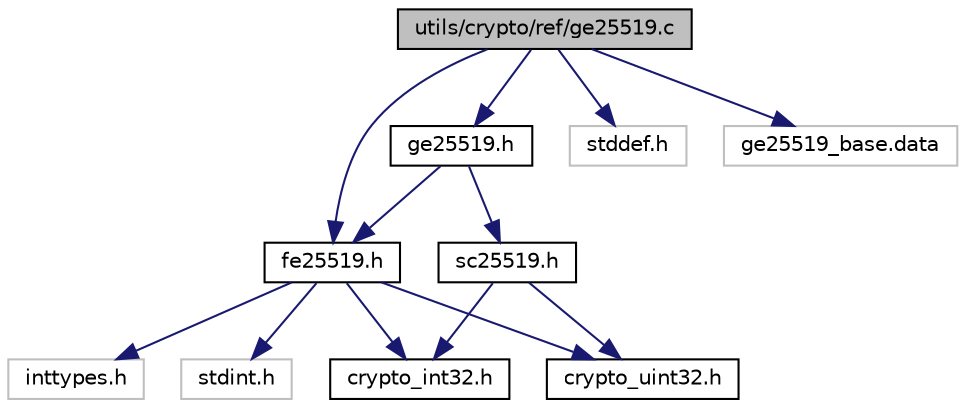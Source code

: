 digraph "utils/crypto/ref/ge25519.c"
{
  edge [fontname="Helvetica",fontsize="10",labelfontname="Helvetica",labelfontsize="10"];
  node [fontname="Helvetica",fontsize="10",shape=record];
  Node0 [label="utils/crypto/ref/ge25519.c",height=0.2,width=0.4,color="black", fillcolor="grey75", style="filled", fontcolor="black"];
  Node0 -> Node1 [color="midnightblue",fontsize="10",style="solid",fontname="Helvetica"];
  Node1 [label="ge25519.h",height=0.2,width=0.4,color="black", fillcolor="white", style="filled",URL="$ge25519_8h.html"];
  Node1 -> Node2 [color="midnightblue",fontsize="10",style="solid",fontname="Helvetica"];
  Node2 [label="fe25519.h",height=0.2,width=0.4,color="black", fillcolor="white", style="filled",URL="$fe25519_8h.html"];
  Node2 -> Node3 [color="midnightblue",fontsize="10",style="solid",fontname="Helvetica"];
  Node3 [label="inttypes.h",height=0.2,width=0.4,color="grey75", fillcolor="white", style="filled"];
  Node2 -> Node4 [color="midnightblue",fontsize="10",style="solid",fontname="Helvetica"];
  Node4 [label="stdint.h",height=0.2,width=0.4,color="grey75", fillcolor="white", style="filled"];
  Node2 -> Node5 [color="midnightblue",fontsize="10",style="solid",fontname="Helvetica"];
  Node5 [label="crypto_int32.h",height=0.2,width=0.4,color="black", fillcolor="white", style="filled",URL="$crypto__int32_8h.html"];
  Node2 -> Node6 [color="midnightblue",fontsize="10",style="solid",fontname="Helvetica"];
  Node6 [label="crypto_uint32.h",height=0.2,width=0.4,color="black", fillcolor="white", style="filled",URL="$crypto__uint32_8h.html"];
  Node1 -> Node7 [color="midnightblue",fontsize="10",style="solid",fontname="Helvetica"];
  Node7 [label="sc25519.h",height=0.2,width=0.4,color="black", fillcolor="white", style="filled",URL="$sc25519_8h.html"];
  Node7 -> Node5 [color="midnightblue",fontsize="10",style="solid",fontname="Helvetica"];
  Node7 -> Node6 [color="midnightblue",fontsize="10",style="solid",fontname="Helvetica"];
  Node0 -> Node8 [color="midnightblue",fontsize="10",style="solid",fontname="Helvetica"];
  Node8 [label="stddef.h",height=0.2,width=0.4,color="grey75", fillcolor="white", style="filled"];
  Node0 -> Node2 [color="midnightblue",fontsize="10",style="solid",fontname="Helvetica"];
  Node0 -> Node9 [color="midnightblue",fontsize="10",style="solid",fontname="Helvetica"];
  Node9 [label="ge25519_base.data",height=0.2,width=0.4,color="grey75", fillcolor="white", style="filled"];
}
